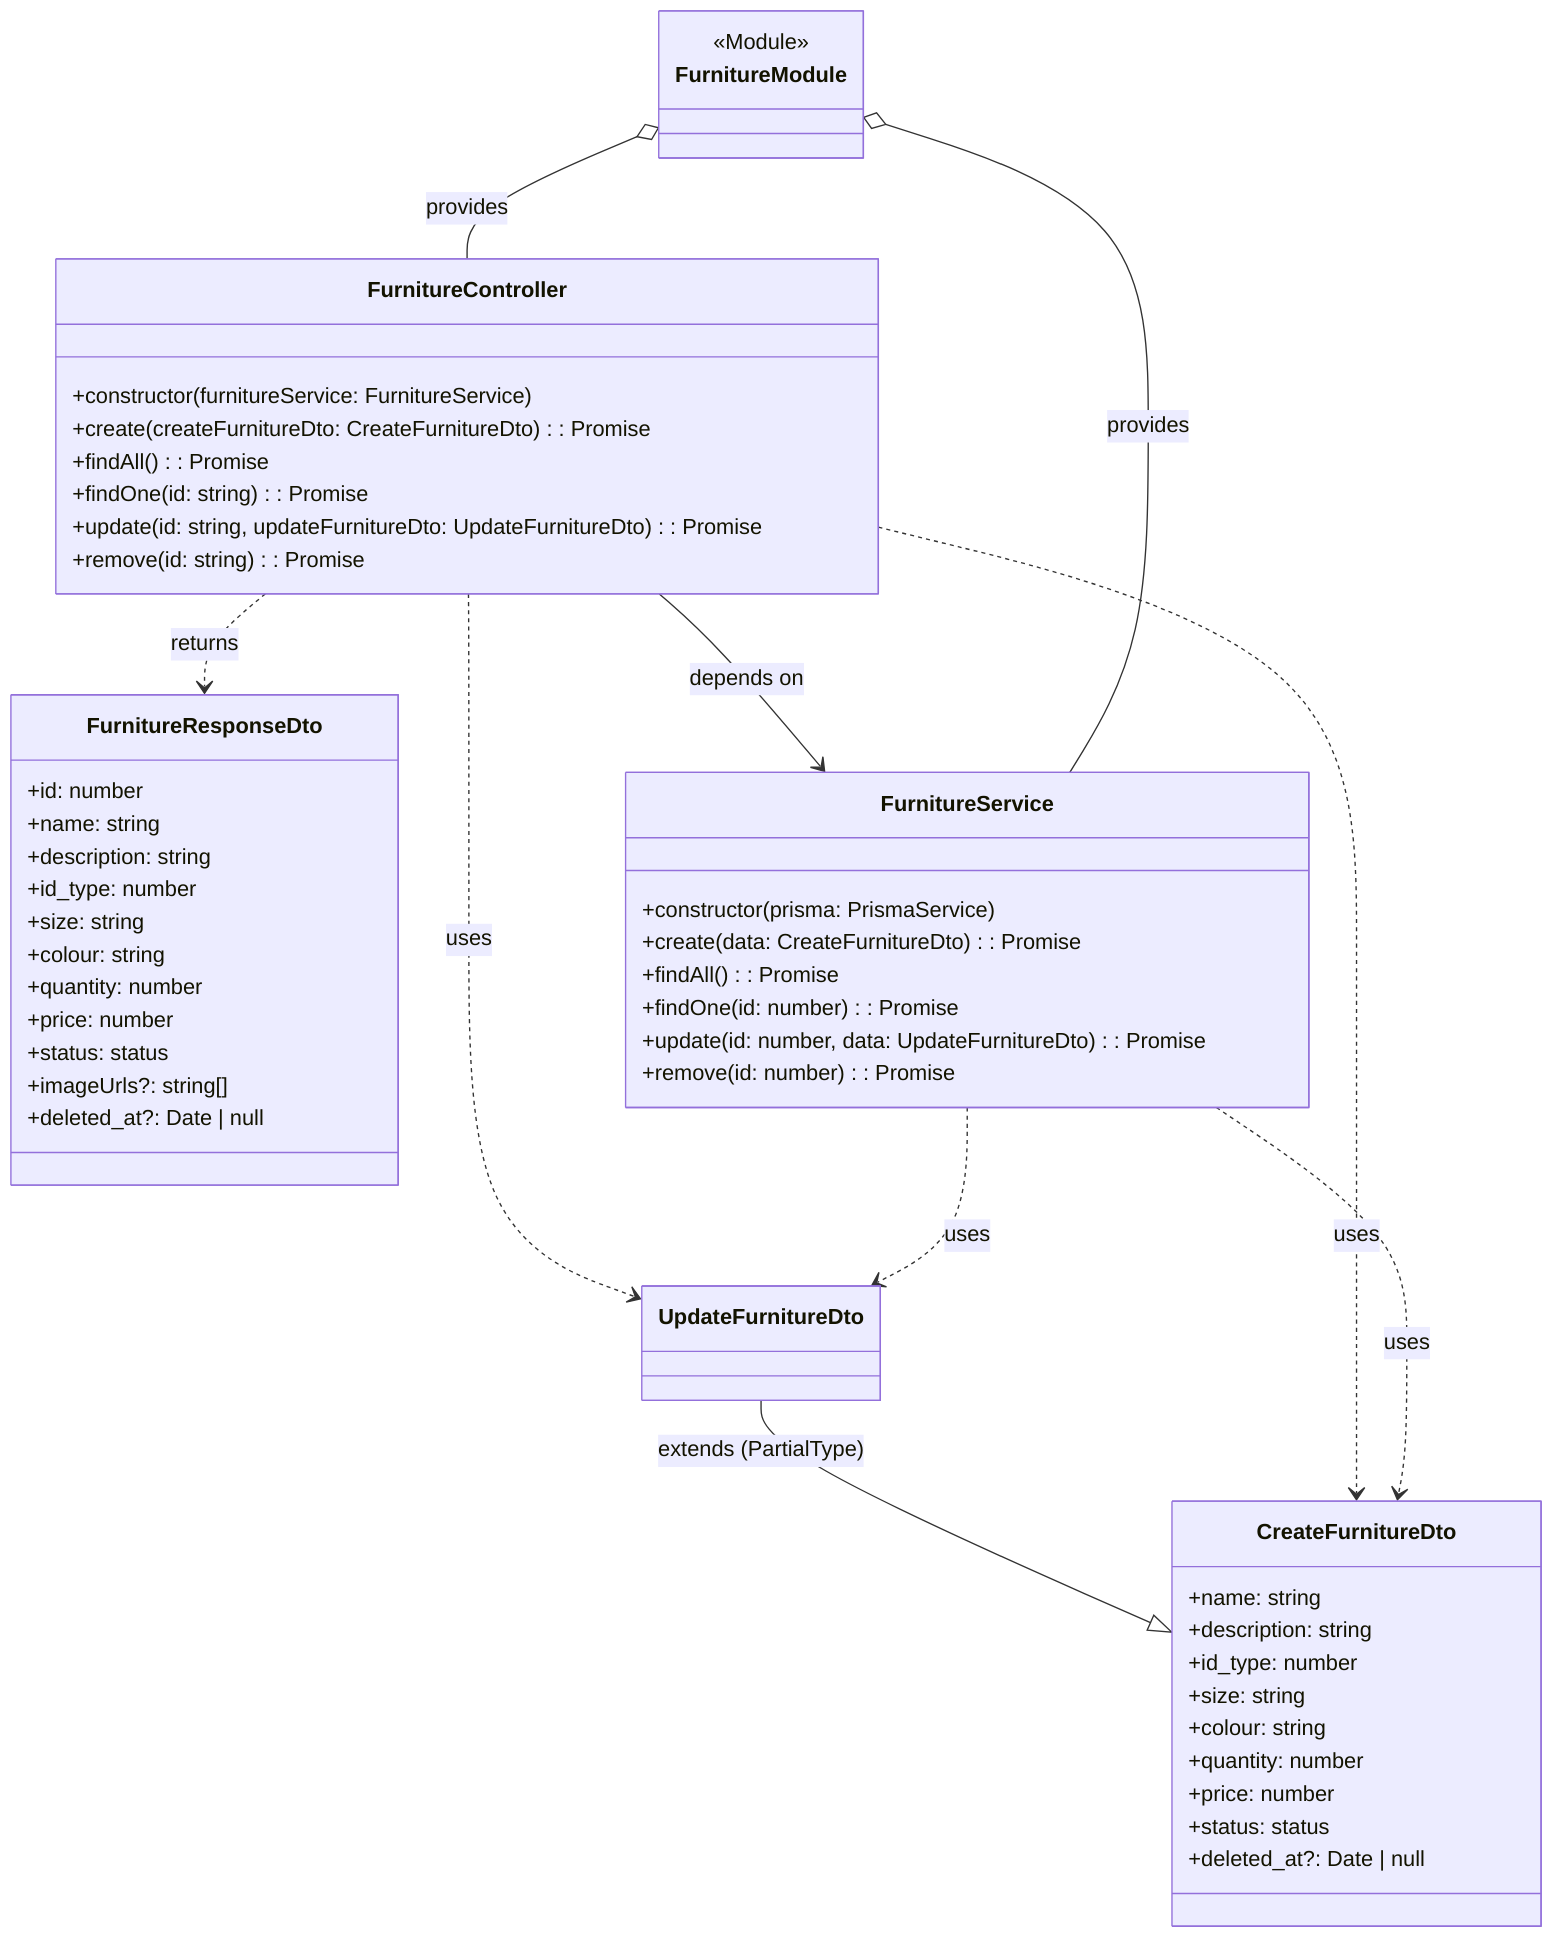 %% src\furniture\furniture.diagram.mmd

classDiagram
    %% DTOs
    class CreateFurnitureDto {
        +name: string
        +description: string
        +id_type: number
        +size: string
        +colour: string
        +quantity: number
        +price: number
        +status: status
        +deleted_at?: Date | null
    }
    class UpdateFurnitureDto
    UpdateFurnitureDto --|> CreateFurnitureDto : extends (PartialType)

    class FurnitureResponseDto {
        +id: number
        +name: string
        +description: string
        +id_type: number
        +size: string
        +colour: string
        +quantity: number
        +price: number
        +status: status
        +imageUrls?: string[]
        +deleted_at?: Date | null
    }

    %% Service
    class FurnitureService {
        +constructor(prisma: PrismaService)
        +create(data: CreateFurnitureDto): Promise<furniture>
        +findAll(): Promise<furniture[]>
        +findOne(id: number): Promise<furniture | null>
        +update(id: number, data: UpdateFurnitureDto): Promise<furniture>
        +remove(id: number): Promise<furniture>
    }

    %% Controller
    class FurnitureController {
        +constructor(furnitureService: FurnitureService)
        +create(createFurnitureDto: CreateFurnitureDto): Promise<FurnitureResponseDto>
        +findAll(): Promise<FurnitureResponseDto[]>
        +findOne(id: string): Promise<FurnitureResponseDto>
        +update(id: string, updateFurnitureDto: UpdateFurnitureDto): Promise<FurnitureResponseDto>
        +remove(id: string): Promise<FurnitureResponseDto>
    }

    %% Module
    class FurnitureModule {
        <<Module>>
    }

    %% Relationships
    FurnitureController --> FurnitureService : depends on
    FurnitureController ..> CreateFurnitureDto : uses
    FurnitureController ..> UpdateFurnitureDto : uses
    FurnitureController ..> FurnitureResponseDto : returns
    FurnitureService ..> CreateFurnitureDto : uses
    FurnitureService ..> UpdateFurnitureDto : uses
    FurnitureModule o-- FurnitureController : provides
    FurnitureModule o-- FurnitureService : provides